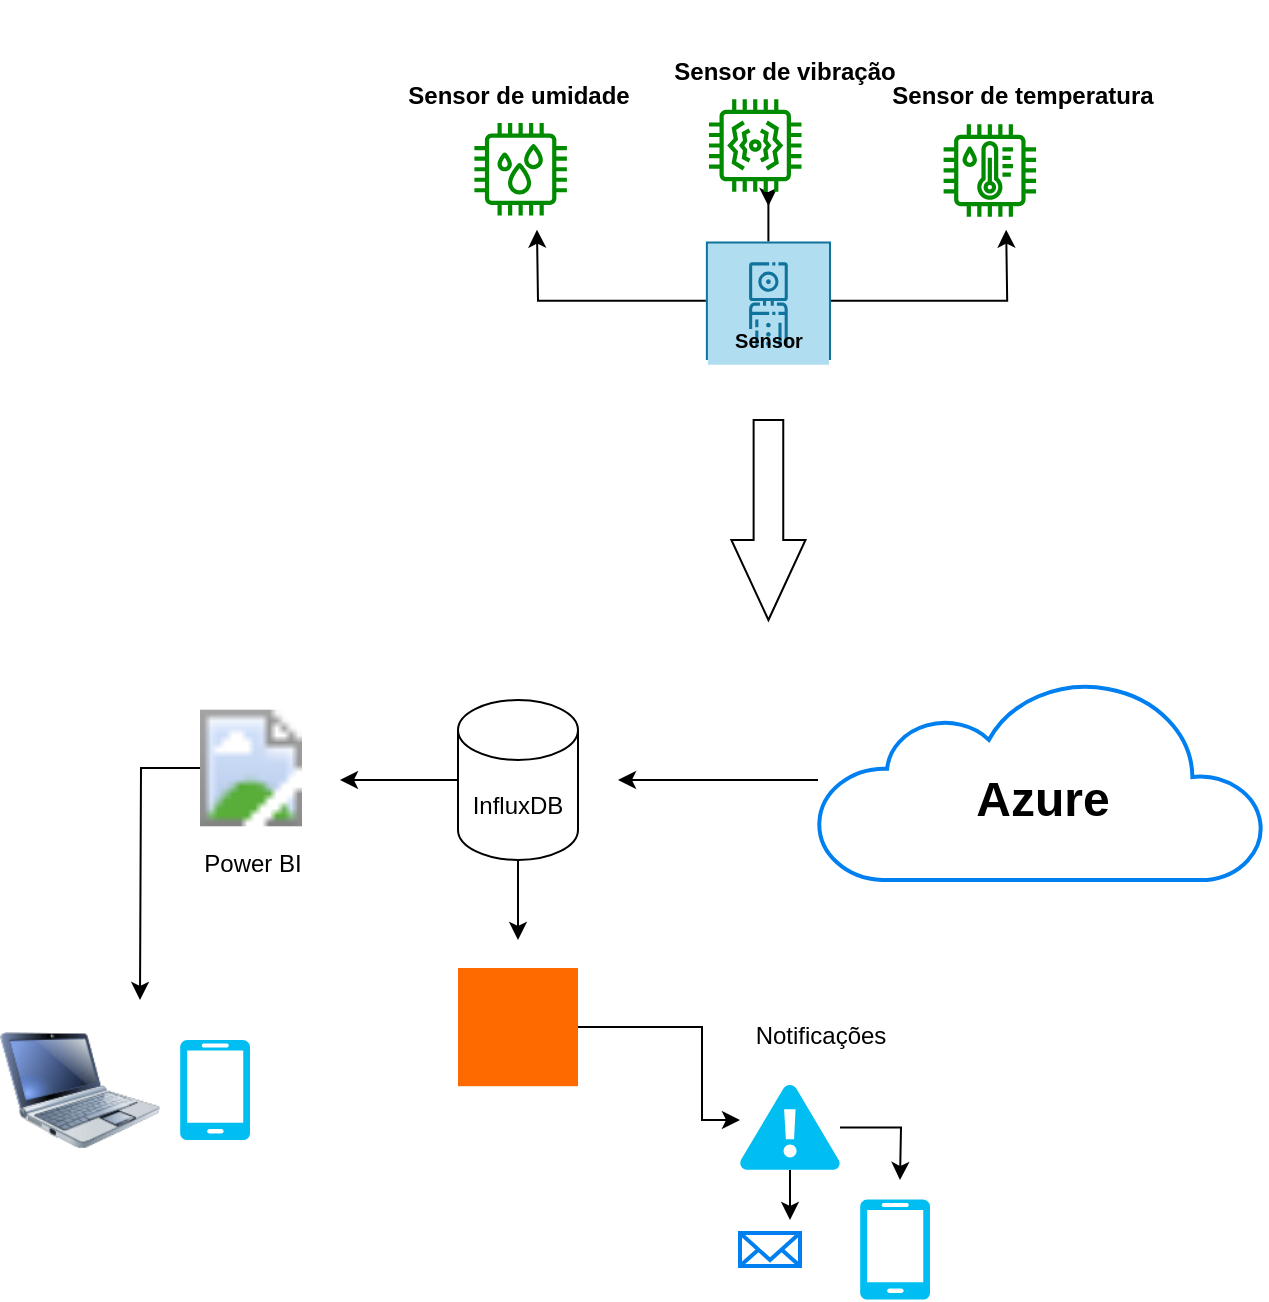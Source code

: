 <mxfile version="26.1.3">
  <diagram name="Página-1" id="8K3thalKERz9PwRj6b82">
    <mxGraphModel dx="1937" dy="1054" grid="1" gridSize="10" guides="1" tooltips="1" connect="1" arrows="1" fold="1" page="1" pageScale="1" pageWidth="827" pageHeight="1169" background="none" math="0" shadow="0">
      <root>
        <mxCell id="0" />
        <mxCell id="1" parent="0" />
        <mxCell id="g58u9Pg7qBv3hDsWQ4d1-50" style="edgeStyle=orthogonalEdgeStyle;rounded=0;orthogonalLoop=1;jettySize=auto;html=1;" edge="1" parent="1" source="g58u9Pg7qBv3hDsWQ4d1-10">
          <mxGeometry relative="1" as="geometry">
            <mxPoint x="369" y="470" as="targetPoint" />
          </mxGeometry>
        </mxCell>
        <mxCell id="g58u9Pg7qBv3hDsWQ4d1-10" value="" style="html=1;verticalLabelPosition=bottom;align=center;labelBackgroundColor=#ffffff;verticalAlign=top;strokeWidth=2;strokeColor=#0080F0;shadow=0;dashed=0;shape=mxgraph.ios7.icons.cloud;" vertex="1" parent="1">
          <mxGeometry x="469" y="420" width="223.08" height="100" as="geometry" />
        </mxCell>
        <mxCell id="g58u9Pg7qBv3hDsWQ4d1-37" value="" style="group" vertex="1" connectable="0" parent="1">
          <mxGeometry x="230" y="80" width="330" height="300" as="geometry" />
        </mxCell>
        <mxCell id="g58u9Pg7qBv3hDsWQ4d1-14" style="edgeStyle=orthogonalEdgeStyle;rounded=0;orthogonalLoop=1;jettySize=auto;html=1;" edge="1" parent="g58u9Pg7qBv3hDsWQ4d1-37" source="g58u9Pg7qBv3hDsWQ4d1-11">
          <mxGeometry relative="1" as="geometry">
            <mxPoint x="98.483" y="114.849" as="targetPoint" />
          </mxGeometry>
        </mxCell>
        <mxCell id="g58u9Pg7qBv3hDsWQ4d1-16" style="edgeStyle=orthogonalEdgeStyle;rounded=0;orthogonalLoop=1;jettySize=auto;html=1;" edge="1" parent="g58u9Pg7qBv3hDsWQ4d1-37" source="g58u9Pg7qBv3hDsWQ4d1-11">
          <mxGeometry relative="1" as="geometry">
            <mxPoint x="333.081" y="114.849" as="targetPoint" />
          </mxGeometry>
        </mxCell>
        <mxCell id="g58u9Pg7qBv3hDsWQ4d1-23" style="edgeStyle=orthogonalEdgeStyle;rounded=0;orthogonalLoop=1;jettySize=auto;html=1;" edge="1" parent="g58u9Pg7qBv3hDsWQ4d1-37" source="g58u9Pg7qBv3hDsWQ4d1-11">
          <mxGeometry relative="1" as="geometry">
            <mxPoint x="214.218" y="102.993" as="targetPoint" />
          </mxGeometry>
        </mxCell>
        <mxCell id="g58u9Pg7qBv3hDsWQ4d1-11" value="Sensor" style="sketch=0;outlineConnect=0;strokeColor=#10739e;fillColor=#b1ddf0;dashed=0;verticalLabelPosition=middle;verticalAlign=bottom;align=center;html=1;whiteSpace=wrap;fontSize=10;fontStyle=1;spacing=3;shape=mxgraph.aws4.productIcon;prIcon=mxgraph.aws4.deeplens;" vertex="1" parent="g58u9Pg7qBv3hDsWQ4d1-37">
          <mxGeometry x="182.94" y="120.78" width="62.56" height="59.22" as="geometry" />
        </mxCell>
        <mxCell id="g58u9Pg7qBv3hDsWQ4d1-15" value="" style="sketch=0;outlineConnect=0;dashed=0;verticalLabelPosition=bottom;verticalAlign=top;align=center;html=1;fontSize=12;fontStyle=0;aspect=fixed;pointerEvents=1;shape=mxgraph.aws4.iot_thing_humidity_sensor;fillColor=#008a00;strokeColor=#005700;fontColor=#ffffff;" vertex="1" parent="g58u9Pg7qBv3hDsWQ4d1-37">
          <mxGeometry x="67.204" y="61.496" width="46.239" height="46.239" as="geometry" />
        </mxCell>
        <mxCell id="g58u9Pg7qBv3hDsWQ4d1-17" value="" style="sketch=0;outlineConnect=0;dashed=0;verticalLabelPosition=bottom;verticalAlign=top;align=center;html=1;fontSize=12;fontStyle=0;aspect=fixed;pointerEvents=1;shape=mxgraph.aws4.iot_thing_temperature_humidity_sensor;fillColor=#008a00;strokeColor=#005700;fontColor=#ffffff;" vertex="1" parent="g58u9Pg7qBv3hDsWQ4d1-37">
          <mxGeometry x="301.801" y="62.089" width="46.239" height="46.239" as="geometry" />
        </mxCell>
        <mxCell id="g58u9Pg7qBv3hDsWQ4d1-18" value="" style="sketch=0;outlineConnect=0;dashed=0;verticalLabelPosition=bottom;verticalAlign=top;align=center;html=1;fontSize=12;fontStyle=0;aspect=fixed;pointerEvents=1;shape=mxgraph.aws4.iot_thing_vibration_sensor;fillColor=#008a00;strokeColor=#005700;fontColor=#ffffff;" vertex="1" parent="g58u9Pg7qBv3hDsWQ4d1-37">
          <mxGeometry x="184.502" y="49.64" width="46.239" height="46.239" as="geometry" />
        </mxCell>
        <mxCell id="g58u9Pg7qBv3hDsWQ4d1-24" value="&lt;font style=&quot;font-size: 12px;&quot;&gt;Sensor de umidade&lt;/font&gt;" style="text;strokeColor=none;fillColor=none;html=1;fontSize=24;fontStyle=1;verticalAlign=middle;align=center;" vertex="1" parent="g58u9Pg7qBv3hDsWQ4d1-37">
          <mxGeometry x="50" y="31.856" width="78.199" height="23.712" as="geometry" />
        </mxCell>
        <mxCell id="g58u9Pg7qBv3hDsWQ4d1-28" value="&lt;font style=&quot;font-size: 12px;&quot;&gt;Sensor de vibração&lt;/font&gt;" style="text;strokeColor=none;fillColor=none;html=1;fontSize=24;fontStyle=1;verticalAlign=middle;align=center;" vertex="1" parent="g58u9Pg7qBv3hDsWQ4d1-37">
          <mxGeometry x="182.938" y="20" width="78.199" height="23.712" as="geometry" />
        </mxCell>
        <mxCell id="g58u9Pg7qBv3hDsWQ4d1-29" value="&lt;font style=&quot;font-size: 12px;&quot;&gt;Sensor de temperatura&lt;/font&gt;" style="text;strokeColor=none;fillColor=none;html=1;fontSize=24;fontStyle=1;verticalAlign=middle;align=center;" vertex="1" parent="g58u9Pg7qBv3hDsWQ4d1-37">
          <mxGeometry x="301.801" y="31.856" width="78.199" height="23.712" as="geometry" />
        </mxCell>
        <mxCell id="g58u9Pg7qBv3hDsWQ4d1-48" value="" style="html=1;shadow=0;dashed=0;align=center;verticalAlign=middle;shape=mxgraph.arrows2.arrow;dy=0.6;dx=40;direction=south;notch=0;" vertex="1" parent="g58u9Pg7qBv3hDsWQ4d1-37">
          <mxGeometry x="195.69" y="210" width="37.06" height="100" as="geometry" />
        </mxCell>
        <mxCell id="g58u9Pg7qBv3hDsWQ4d1-47" value="Azure" style="text;strokeColor=none;fillColor=none;html=1;fontSize=24;fontStyle=1;verticalAlign=middle;align=center;" vertex="1" parent="1">
          <mxGeometry x="530.54" y="460" width="100" height="40" as="geometry" />
        </mxCell>
        <mxCell id="g58u9Pg7qBv3hDsWQ4d1-52" style="edgeStyle=orthogonalEdgeStyle;rounded=0;orthogonalLoop=1;jettySize=auto;html=1;" edge="1" parent="1" source="g58u9Pg7qBv3hDsWQ4d1-49">
          <mxGeometry relative="1" as="geometry">
            <mxPoint x="319" y="550" as="targetPoint" />
          </mxGeometry>
        </mxCell>
        <mxCell id="g58u9Pg7qBv3hDsWQ4d1-53" style="edgeStyle=orthogonalEdgeStyle;rounded=0;orthogonalLoop=1;jettySize=auto;html=1;" edge="1" parent="1" source="g58u9Pg7qBv3hDsWQ4d1-49">
          <mxGeometry relative="1" as="geometry">
            <mxPoint x="230" y="470" as="targetPoint" />
          </mxGeometry>
        </mxCell>
        <mxCell id="g58u9Pg7qBv3hDsWQ4d1-49" value="InfluxDB" style="shape=cylinder3;whiteSpace=wrap;html=1;boundedLbl=1;backgroundOutline=1;size=15;" vertex="1" parent="1">
          <mxGeometry x="289" y="430" width="60" height="80" as="geometry" />
        </mxCell>
        <mxCell id="g58u9Pg7qBv3hDsWQ4d1-58" style="edgeStyle=orthogonalEdgeStyle;rounded=0;orthogonalLoop=1;jettySize=auto;html=1;" edge="1" parent="1" source="g58u9Pg7qBv3hDsWQ4d1-51" target="g58u9Pg7qBv3hDsWQ4d1-59">
          <mxGeometry relative="1" as="geometry">
            <mxPoint x="410" y="640" as="targetPoint" />
            <Array as="points">
              <mxPoint x="411" y="594" />
              <mxPoint x="411" y="640" />
            </Array>
          </mxGeometry>
        </mxCell>
        <mxCell id="g58u9Pg7qBv3hDsWQ4d1-51" value="" style="points=[];aspect=fixed;html=1;align=center;shadow=0;dashed=0;fillColor=#FF6A00;strokeColor=none;shape=mxgraph.alibaba_cloud.multimediaai;" vertex="1" parent="1">
          <mxGeometry x="289" y="564" width="60" height="59.1" as="geometry" />
        </mxCell>
        <mxCell id="g58u9Pg7qBv3hDsWQ4d1-55" style="edgeStyle=orthogonalEdgeStyle;rounded=0;orthogonalLoop=1;jettySize=auto;html=1;" edge="1" parent="1" source="g58u9Pg7qBv3hDsWQ4d1-54">
          <mxGeometry relative="1" as="geometry">
            <mxPoint x="130" y="580" as="targetPoint" />
          </mxGeometry>
        </mxCell>
        <mxCell id="g58u9Pg7qBv3hDsWQ4d1-54" value="Power BI" style="image;aspect=fixed;html=1;points=[];align=center;fontSize=12;image=img/lib/azure2/power_platform/PowerBI.svg;" vertex="1" parent="1">
          <mxGeometry x="160" y="430" width="51" height="68" as="geometry" />
        </mxCell>
        <mxCell id="g58u9Pg7qBv3hDsWQ4d1-56" value="" style="image;html=1;image=img/lib/clip_art/computers/Netbook_128x128.png" vertex="1" parent="1">
          <mxGeometry x="60" y="585" width="80" height="80" as="geometry" />
        </mxCell>
        <mxCell id="g58u9Pg7qBv3hDsWQ4d1-57" value="" style="verticalLabelPosition=bottom;html=1;verticalAlign=top;align=center;strokeColor=none;fillColor=#00BEF2;shape=mxgraph.azure.mobile;pointerEvents=1;" vertex="1" parent="1">
          <mxGeometry x="150" y="600" width="35" height="50" as="geometry" />
        </mxCell>
        <mxCell id="g58u9Pg7qBv3hDsWQ4d1-63" style="edgeStyle=orthogonalEdgeStyle;rounded=0;orthogonalLoop=1;jettySize=auto;html=1;" edge="1" parent="1" source="g58u9Pg7qBv3hDsWQ4d1-59">
          <mxGeometry relative="1" as="geometry">
            <mxPoint x="510" y="670" as="targetPoint" />
          </mxGeometry>
        </mxCell>
        <mxCell id="g58u9Pg7qBv3hDsWQ4d1-64" style="edgeStyle=orthogonalEdgeStyle;rounded=0;orthogonalLoop=1;jettySize=auto;html=1;" edge="1" parent="1" source="g58u9Pg7qBv3hDsWQ4d1-59">
          <mxGeometry relative="1" as="geometry">
            <mxPoint x="455" y="690" as="targetPoint" />
          </mxGeometry>
        </mxCell>
        <mxCell id="g58u9Pg7qBv3hDsWQ4d1-59" value="" style="verticalLabelPosition=bottom;html=1;verticalAlign=top;align=center;strokeColor=none;fillColor=#00BEF2;shape=mxgraph.azure.azure_alert;" vertex="1" parent="1">
          <mxGeometry x="430" y="622.5" width="50" height="42.5" as="geometry" />
        </mxCell>
        <mxCell id="g58u9Pg7qBv3hDsWQ4d1-60" value="" style="html=1;verticalLabelPosition=bottom;align=center;labelBackgroundColor=#ffffff;verticalAlign=top;strokeWidth=2;strokeColor=#0080F0;shadow=0;dashed=0;shape=mxgraph.ios7.icons.mail;" vertex="1" parent="1">
          <mxGeometry x="430" y="696.5" width="30" height="16.5" as="geometry" />
        </mxCell>
        <mxCell id="g58u9Pg7qBv3hDsWQ4d1-61" value="" style="verticalLabelPosition=bottom;html=1;verticalAlign=top;align=center;strokeColor=none;fillColor=#00BEF2;shape=mxgraph.azure.mobile;pointerEvents=1;" vertex="1" parent="1">
          <mxGeometry x="490" y="679.75" width="35" height="50" as="geometry" />
        </mxCell>
        <mxCell id="g58u9Pg7qBv3hDsWQ4d1-65" value="Notificações&lt;div&gt;&lt;br&gt;&lt;/div&gt;" style="text;html=1;align=center;verticalAlign=middle;resizable=0;points=[];autosize=1;strokeColor=none;fillColor=none;" vertex="1" parent="1">
          <mxGeometry x="425" y="585" width="90" height="40" as="geometry" />
        </mxCell>
      </root>
    </mxGraphModel>
  </diagram>
</mxfile>
